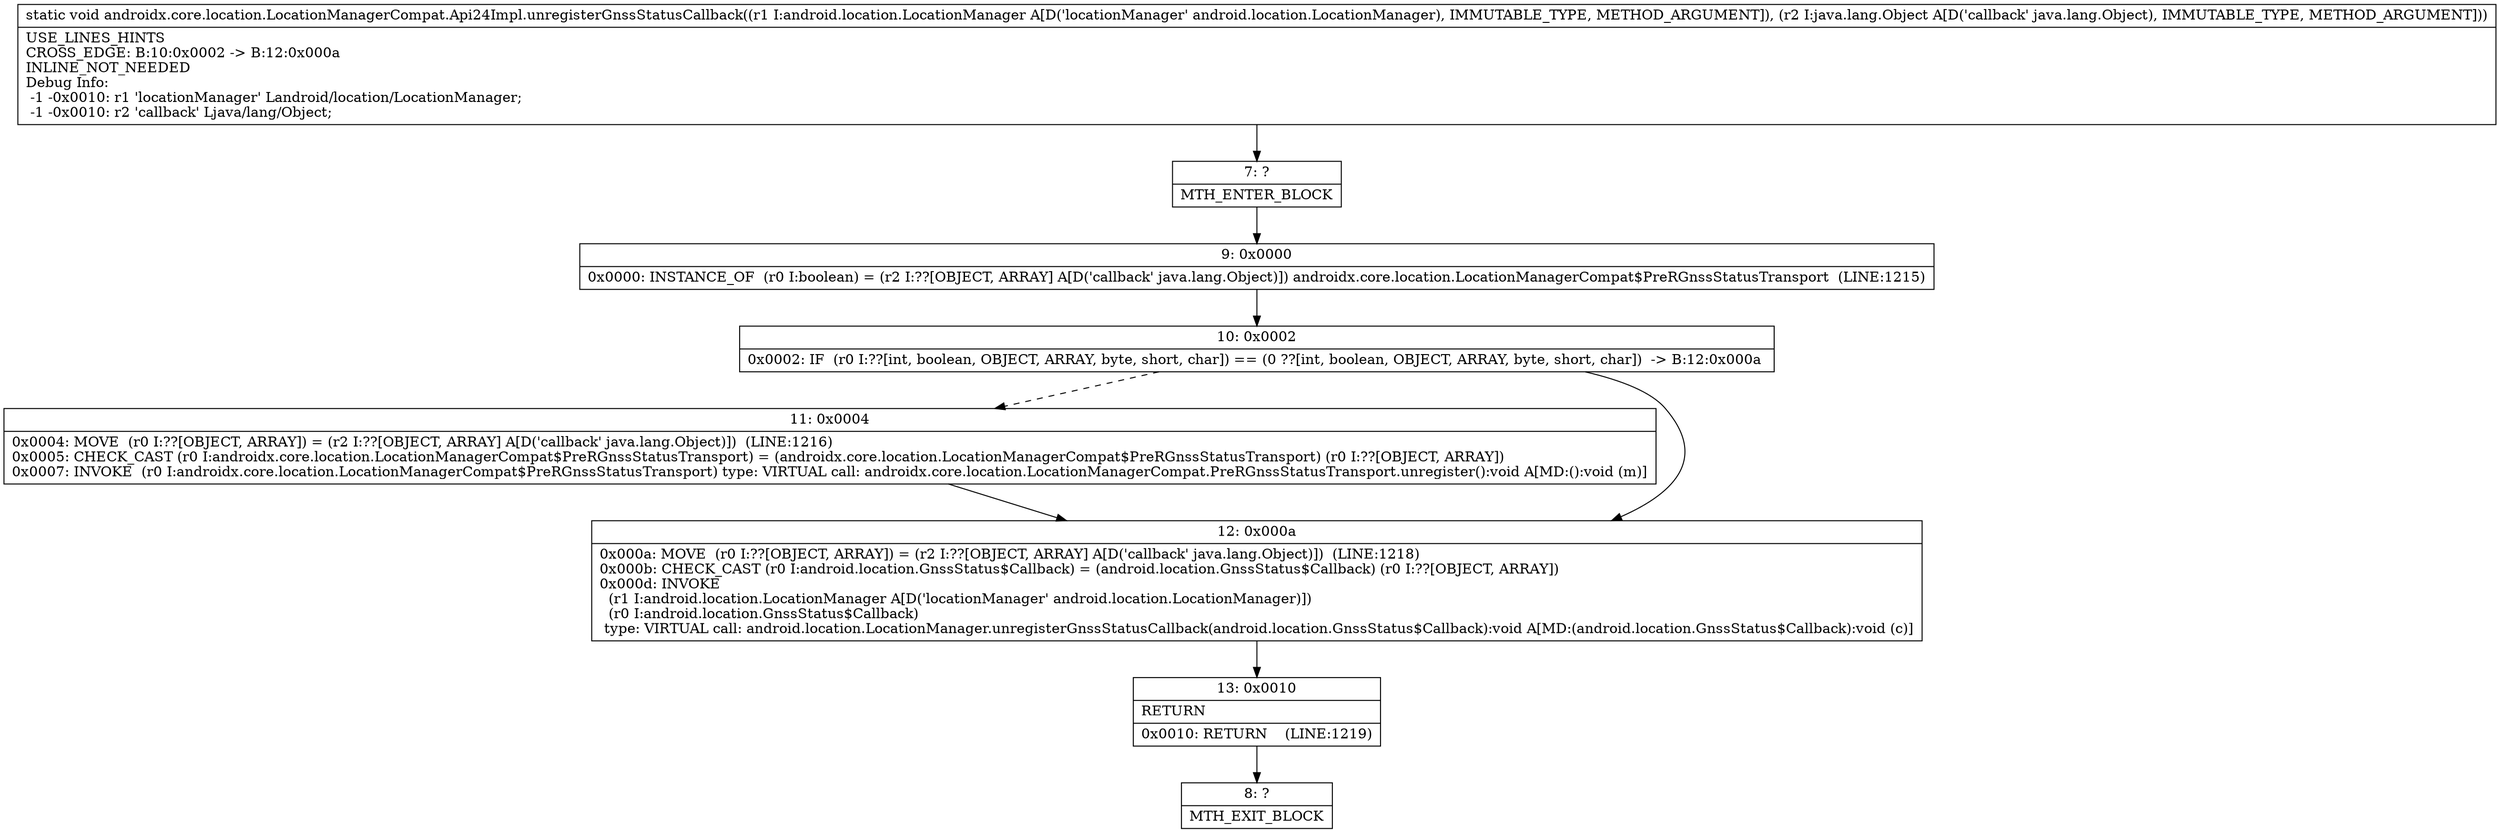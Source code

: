 digraph "CFG forandroidx.core.location.LocationManagerCompat.Api24Impl.unregisterGnssStatusCallback(Landroid\/location\/LocationManager;Ljava\/lang\/Object;)V" {
Node_7 [shape=record,label="{7\:\ ?|MTH_ENTER_BLOCK\l}"];
Node_9 [shape=record,label="{9\:\ 0x0000|0x0000: INSTANCE_OF  (r0 I:boolean) = (r2 I:??[OBJECT, ARRAY] A[D('callback' java.lang.Object)]) androidx.core.location.LocationManagerCompat$PreRGnssStatusTransport  (LINE:1215)\l}"];
Node_10 [shape=record,label="{10\:\ 0x0002|0x0002: IF  (r0 I:??[int, boolean, OBJECT, ARRAY, byte, short, char]) == (0 ??[int, boolean, OBJECT, ARRAY, byte, short, char])  \-\> B:12:0x000a \l}"];
Node_11 [shape=record,label="{11\:\ 0x0004|0x0004: MOVE  (r0 I:??[OBJECT, ARRAY]) = (r2 I:??[OBJECT, ARRAY] A[D('callback' java.lang.Object)])  (LINE:1216)\l0x0005: CHECK_CAST (r0 I:androidx.core.location.LocationManagerCompat$PreRGnssStatusTransport) = (androidx.core.location.LocationManagerCompat$PreRGnssStatusTransport) (r0 I:??[OBJECT, ARRAY]) \l0x0007: INVOKE  (r0 I:androidx.core.location.LocationManagerCompat$PreRGnssStatusTransport) type: VIRTUAL call: androidx.core.location.LocationManagerCompat.PreRGnssStatusTransport.unregister():void A[MD:():void (m)]\l}"];
Node_12 [shape=record,label="{12\:\ 0x000a|0x000a: MOVE  (r0 I:??[OBJECT, ARRAY]) = (r2 I:??[OBJECT, ARRAY] A[D('callback' java.lang.Object)])  (LINE:1218)\l0x000b: CHECK_CAST (r0 I:android.location.GnssStatus$Callback) = (android.location.GnssStatus$Callback) (r0 I:??[OBJECT, ARRAY]) \l0x000d: INVOKE  \l  (r1 I:android.location.LocationManager A[D('locationManager' android.location.LocationManager)])\l  (r0 I:android.location.GnssStatus$Callback)\l type: VIRTUAL call: android.location.LocationManager.unregisterGnssStatusCallback(android.location.GnssStatus$Callback):void A[MD:(android.location.GnssStatus$Callback):void (c)]\l}"];
Node_13 [shape=record,label="{13\:\ 0x0010|RETURN\l|0x0010: RETURN    (LINE:1219)\l}"];
Node_8 [shape=record,label="{8\:\ ?|MTH_EXIT_BLOCK\l}"];
MethodNode[shape=record,label="{static void androidx.core.location.LocationManagerCompat.Api24Impl.unregisterGnssStatusCallback((r1 I:android.location.LocationManager A[D('locationManager' android.location.LocationManager), IMMUTABLE_TYPE, METHOD_ARGUMENT]), (r2 I:java.lang.Object A[D('callback' java.lang.Object), IMMUTABLE_TYPE, METHOD_ARGUMENT]))  | USE_LINES_HINTS\lCROSS_EDGE: B:10:0x0002 \-\> B:12:0x000a\lINLINE_NOT_NEEDED\lDebug Info:\l  \-1 \-0x0010: r1 'locationManager' Landroid\/location\/LocationManager;\l  \-1 \-0x0010: r2 'callback' Ljava\/lang\/Object;\l}"];
MethodNode -> Node_7;Node_7 -> Node_9;
Node_9 -> Node_10;
Node_10 -> Node_11[style=dashed];
Node_10 -> Node_12;
Node_11 -> Node_12;
Node_12 -> Node_13;
Node_13 -> Node_8;
}


